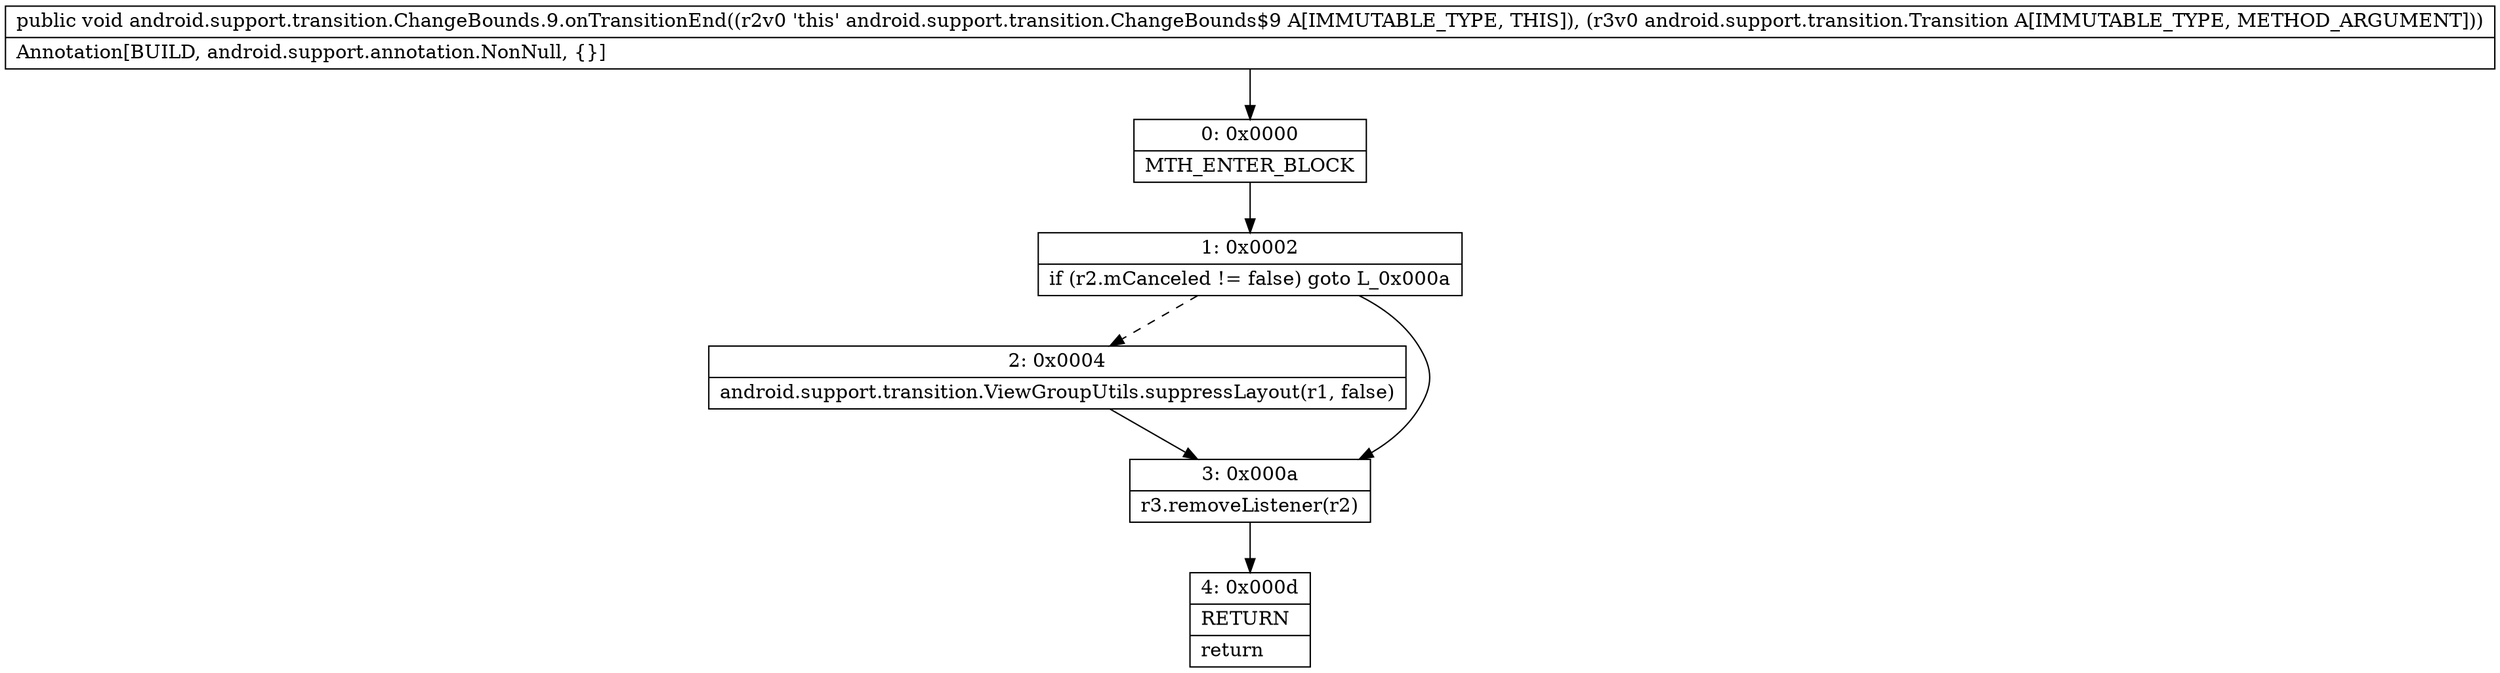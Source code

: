 digraph "CFG forandroid.support.transition.ChangeBounds.9.onTransitionEnd(Landroid\/support\/transition\/Transition;)V" {
Node_0 [shape=record,label="{0\:\ 0x0000|MTH_ENTER_BLOCK\l}"];
Node_1 [shape=record,label="{1\:\ 0x0002|if (r2.mCanceled != false) goto L_0x000a\l}"];
Node_2 [shape=record,label="{2\:\ 0x0004|android.support.transition.ViewGroupUtils.suppressLayout(r1, false)\l}"];
Node_3 [shape=record,label="{3\:\ 0x000a|r3.removeListener(r2)\l}"];
Node_4 [shape=record,label="{4\:\ 0x000d|RETURN\l|return\l}"];
MethodNode[shape=record,label="{public void android.support.transition.ChangeBounds.9.onTransitionEnd((r2v0 'this' android.support.transition.ChangeBounds$9 A[IMMUTABLE_TYPE, THIS]), (r3v0 android.support.transition.Transition A[IMMUTABLE_TYPE, METHOD_ARGUMENT]))  | Annotation[BUILD, android.support.annotation.NonNull, \{\}]\l}"];
MethodNode -> Node_0;
Node_0 -> Node_1;
Node_1 -> Node_2[style=dashed];
Node_1 -> Node_3;
Node_2 -> Node_3;
Node_3 -> Node_4;
}


